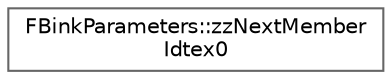 digraph "Graphical Class Hierarchy"
{
 // INTERACTIVE_SVG=YES
 // LATEX_PDF_SIZE
  bgcolor="transparent";
  edge [fontname=Helvetica,fontsize=10,labelfontname=Helvetica,labelfontsize=10];
  node [fontname=Helvetica,fontsize=10,shape=box,height=0.2,width=0.4];
  rankdir="LR";
  Node0 [id="Node000000",label="FBinkParameters::zzNextMember\lIdtex0",height=0.2,width=0.4,color="grey40", fillcolor="white", style="filled",URL="$da/dbe/structFBinkParameters_1_1zzNextMemberIdtex0.html",tooltip=" "];
}
